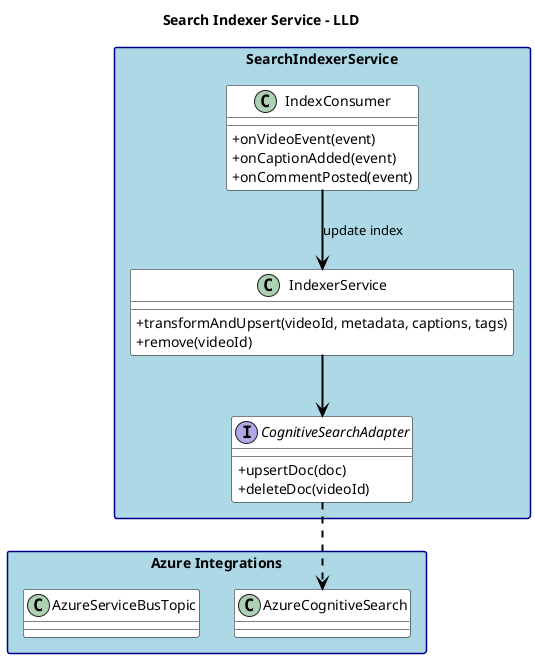 @startuml
title Search Indexer Service - LLD

skinparam shadowing false
skinparam packageStyle rectangle
skinparam classAttributeIconSize 0
skinparam fontName "Helvetica"
skinparam titleFontName "Helvetica"
skinparam legendFontName "Helvetica"
skinparam noteFontName "Helvetica"
skinparam backgroundColor white
skinparam packageBackgroundColor lightblue
skinparam packageBorderColor darkblue
skinparam classBackgroundColor white
skinparam classBorderColor black
skinparam interfaceBackgroundColor lightgreen
skinparam interfaceBorderColor black
skinparam enumBackgroundColor lightyellow
skinparam enumBorderColor black
skinparam arrowColor black
skinparam arrowThickness 2


package "SearchIndexerService" {
class IndexConsumer {
+onVideoEvent(event)
+onCaptionAdded(event)
+onCommentPosted(event)
}

class IndexerService {
+transformAndUpsert(videoId, metadata, captions, tags)
+remove(videoId)
}

interface CognitiveSearchAdapter {
+upsertDoc(doc)
+deleteDoc(videoId)
}
}

package "Azure Integrations" {
class AzureCognitiveSearch
class AzureServiceBusTopic
}

IndexConsumer --> IndexerService : update index
IndexerService --> CognitiveSearchAdapter
CognitiveSearchAdapter ..> AzureCognitiveSearch

@enduml
